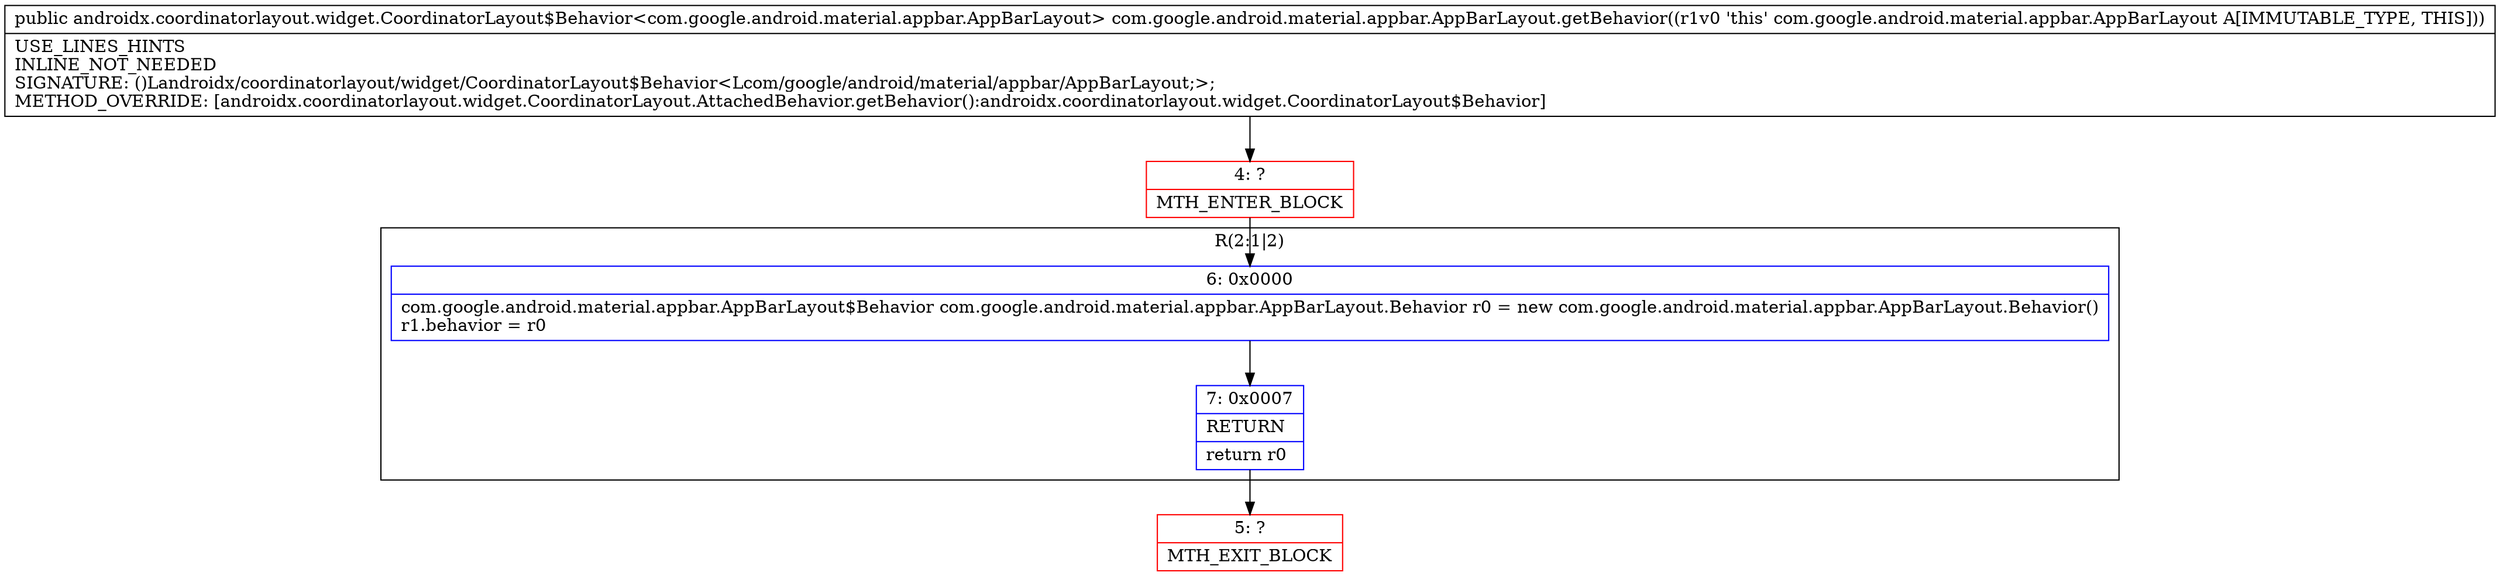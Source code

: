 digraph "CFG forcom.google.android.material.appbar.AppBarLayout.getBehavior()Landroidx\/coordinatorlayout\/widget\/CoordinatorLayout$Behavior;" {
subgraph cluster_Region_515320341 {
label = "R(2:1|2)";
node [shape=record,color=blue];
Node_6 [shape=record,label="{6\:\ 0x0000|com.google.android.material.appbar.AppBarLayout$Behavior com.google.android.material.appbar.AppBarLayout.Behavior r0 = new com.google.android.material.appbar.AppBarLayout.Behavior()\lr1.behavior = r0\l}"];
Node_7 [shape=record,label="{7\:\ 0x0007|RETURN\l|return r0\l}"];
}
Node_4 [shape=record,color=red,label="{4\:\ ?|MTH_ENTER_BLOCK\l}"];
Node_5 [shape=record,color=red,label="{5\:\ ?|MTH_EXIT_BLOCK\l}"];
MethodNode[shape=record,label="{public androidx.coordinatorlayout.widget.CoordinatorLayout$Behavior\<com.google.android.material.appbar.AppBarLayout\> com.google.android.material.appbar.AppBarLayout.getBehavior((r1v0 'this' com.google.android.material.appbar.AppBarLayout A[IMMUTABLE_TYPE, THIS]))  | USE_LINES_HINTS\lINLINE_NOT_NEEDED\lSIGNATURE: ()Landroidx\/coordinatorlayout\/widget\/CoordinatorLayout$Behavior\<Lcom\/google\/android\/material\/appbar\/AppBarLayout;\>;\lMETHOD_OVERRIDE: [androidx.coordinatorlayout.widget.CoordinatorLayout.AttachedBehavior.getBehavior():androidx.coordinatorlayout.widget.CoordinatorLayout$Behavior]\l}"];
MethodNode -> Node_4;Node_6 -> Node_7;
Node_7 -> Node_5;
Node_4 -> Node_6;
}

